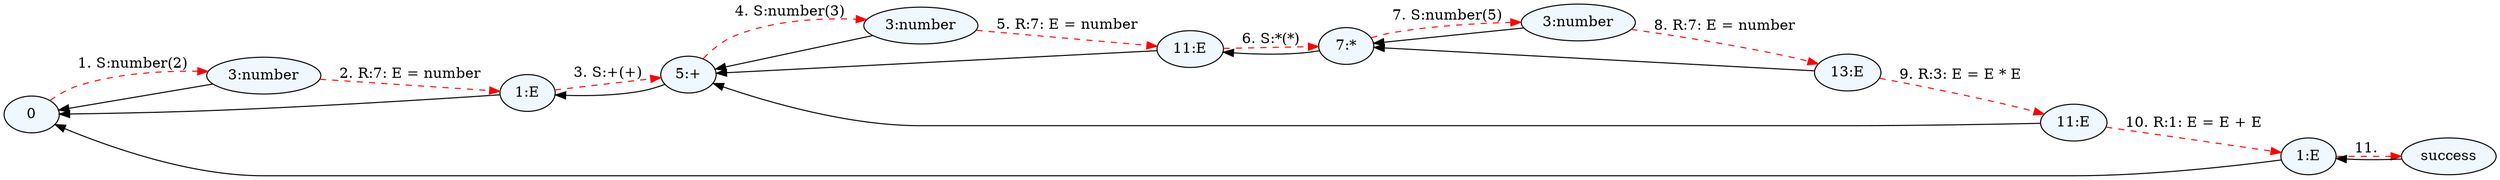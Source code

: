 
    digraph parglare_trace {
    rankdir=LR
    fontname = "Bitstream Vera Sans"
    fontsize = 8
    node[
        style=filled,
        fillcolor=aliceblue
    ]
    nodesep = 0.3
    edge[dir=black,arrowtail=empty]

head_0_0_0 [label="0"];
head_3_0_1 [label="3:number"];
head_0_0_0 -> head_3_0_1 [label="1. S:number(2)" color="red" style="dashed"];
head_3_0_1 -> head_0_0_0;
head_1_0_1 [label="1:E"];
head_3_0_1 -> head_1_0_1 [label="2. R:7: E = number" color="red" style="dashed"];
head_1_0_1 -> head_0_0_0;
head_5_2_3 [label="5:+"];
head_1_0_1 -> head_5_2_3 [label="3. S:+(+)" color="red" style="dashed"];
head_5_2_3 -> head_1_0_1;
head_3_4_5 [label="3:number"];
head_5_2_3 -> head_3_4_5 [label="4. S:number(3)" color="red" style="dashed"];
head_3_4_5 -> head_5_2_3;
head_11_4_5 [label="11:E"];
head_3_4_5 -> head_11_4_5 [label="5. R:7: E = number" color="red" style="dashed"];
head_11_4_5 -> head_5_2_3;
head_7_6_7 [label="7:*"];
head_11_4_5 -> head_7_6_7 [label="6. S:*(*)" color="red" style="dashed"];
head_7_6_7 -> head_11_4_5;
head_3_8_9 [label="3:number"];
head_7_6_7 -> head_3_8_9 [label="7. S:number(5)" color="red" style="dashed"];
head_3_8_9 -> head_7_6_7;
head_13_8_9 [label="13:E"];
head_3_8_9 -> head_13_8_9 [label="8. R:7: E = number" color="red" style="dashed"];
head_13_8_9 -> head_7_6_7;
head_11_4_9 [label="11:E"];
head_13_8_9 -> head_11_4_9 [label="9. R:3: E = E * E" color="red" style="dashed"];
head_11_4_9 -> head_5_2_3;
head_1_0_9 [label="1:E"];
head_11_4_9 -> head_1_0_9 [label="10. R:1: E = E + E" color="red" style="dashed"];
head_1_0_9 -> head_0_0_0;
head_1_0_9 -> success [label="11. " color="red" style="dashed"];
success -> head_1_0_9;
}
